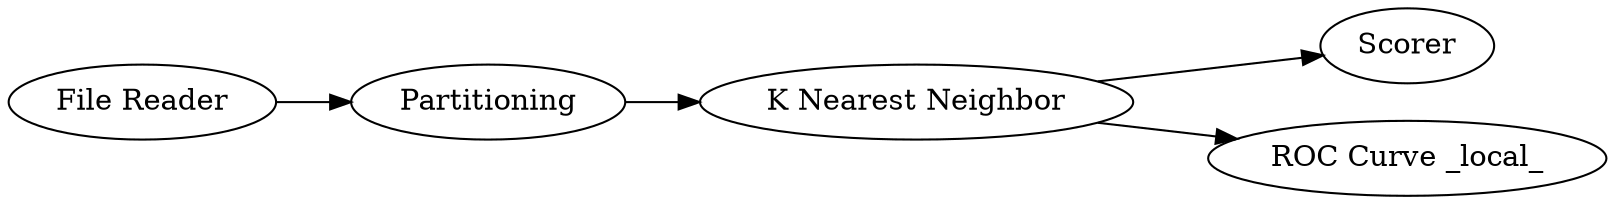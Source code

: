 digraph {
	2 -> 24
	24 -> 29
	24 -> 8
	1 -> 2
	24 [label="K Nearest Neighbor"]
	1 [label="File Reader"]
	29 [label=Scorer]
	8 [label="ROC Curve _local_"]
	2 [label=Partitioning]
	rankdir=LR
}
